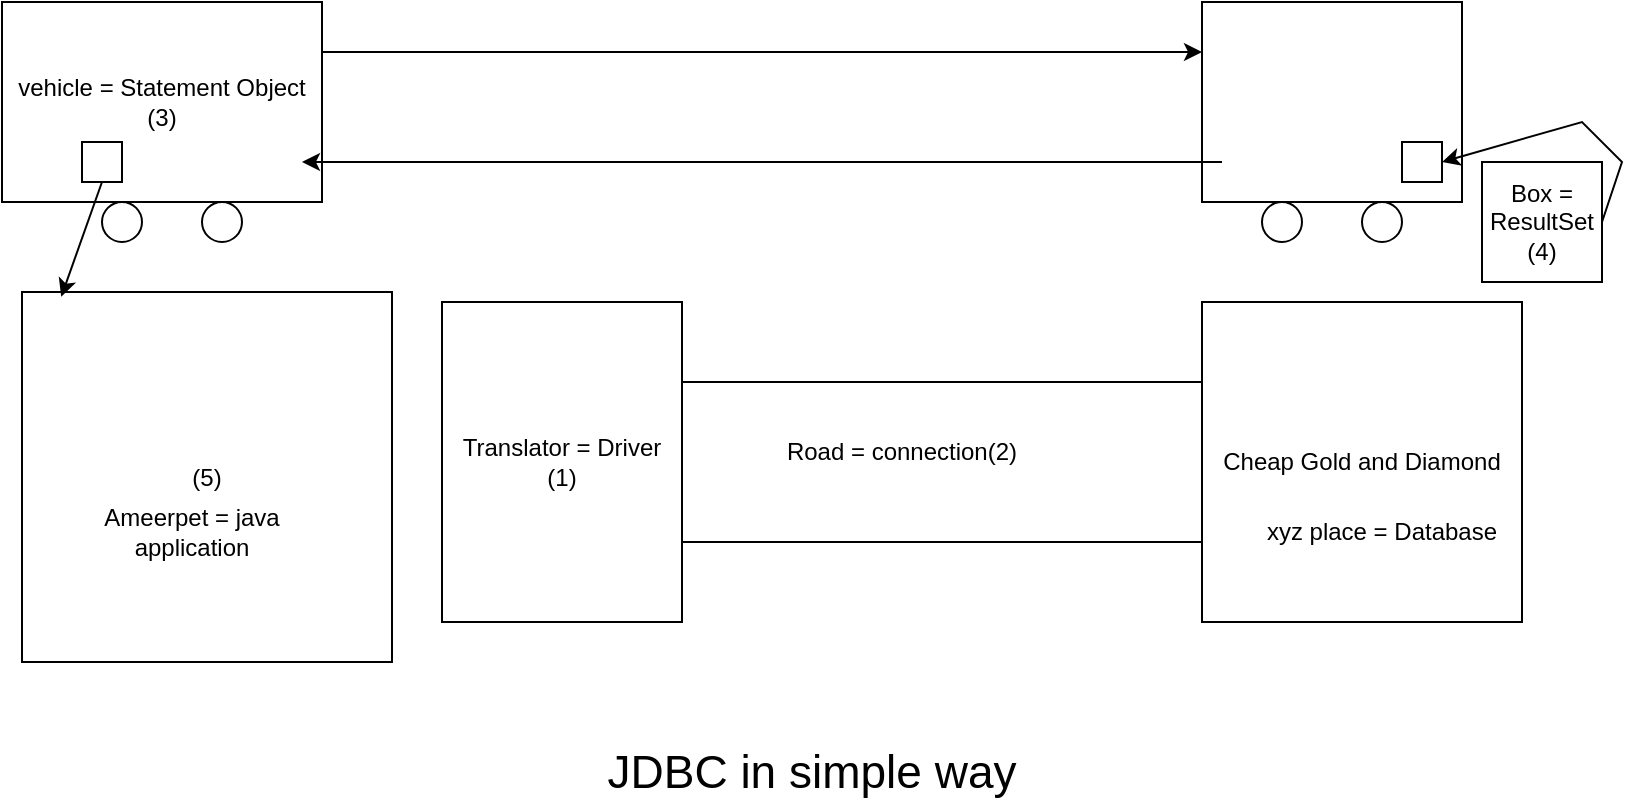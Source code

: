 <mxfile version="21.0.6" type="device"><diagram name="Page-1" id="juXKdpQ7fNtWOC6q4dpY"><mxGraphModel dx="1434" dy="884" grid="1" gridSize="10" guides="1" tooltips="1" connect="1" arrows="1" fold="1" page="1" pageScale="1" pageWidth="850" pageHeight="1100" math="0" shadow="0"><root><mxCell id="0"/><mxCell id="1" parent="0"/><mxCell id="eyjSj-7HR-nOMgyTtwOp-1" value="(5)" style="whiteSpace=wrap;html=1;aspect=fixed;" vertex="1" parent="1"><mxGeometry x="30" y="195" width="185" height="185" as="geometry"/></mxCell><mxCell id="eyjSj-7HR-nOMgyTtwOp-2" value="Cheap Gold and Diamond" style="whiteSpace=wrap;html=1;aspect=fixed;" vertex="1" parent="1"><mxGeometry x="620" y="200" width="160" height="160" as="geometry"/></mxCell><mxCell id="eyjSj-7HR-nOMgyTtwOp-4" value="Translator = Driver&lt;br&gt;(1)" style="rounded=0;whiteSpace=wrap;html=1;" vertex="1" parent="1"><mxGeometry x="240" y="200" width="120" height="160" as="geometry"/></mxCell><mxCell id="eyjSj-7HR-nOMgyTtwOp-5" value="" style="endArrow=none;html=1;rounded=0;entryX=0;entryY=0.25;entryDx=0;entryDy=0;exitX=1;exitY=0.25;exitDx=0;exitDy=0;" edge="1" parent="1" source="eyjSj-7HR-nOMgyTtwOp-4" target="eyjSj-7HR-nOMgyTtwOp-2"><mxGeometry width="50" height="50" relative="1" as="geometry"><mxPoint x="400" y="480" as="sourcePoint"/><mxPoint x="450" y="430" as="targetPoint"/></mxGeometry></mxCell><mxCell id="eyjSj-7HR-nOMgyTtwOp-6" value="" style="endArrow=none;html=1;rounded=0;entryX=0;entryY=0.25;entryDx=0;entryDy=0;exitX=1;exitY=0.25;exitDx=0;exitDy=0;" edge="1" parent="1"><mxGeometry width="50" height="50" relative="1" as="geometry"><mxPoint x="360" y="320" as="sourcePoint"/><mxPoint x="620" y="320" as="targetPoint"/></mxGeometry></mxCell><mxCell id="eyjSj-7HR-nOMgyTtwOp-10" value="Ameerpet = java application" style="text;strokeColor=none;align=center;fillColor=none;html=1;verticalAlign=middle;whiteSpace=wrap;rounded=0;" vertex="1" parent="1"><mxGeometry x="40" y="300" width="150" height="30" as="geometry"/></mxCell><mxCell id="eyjSj-7HR-nOMgyTtwOp-11" value="xyz place = Database" style="text;strokeColor=none;align=center;fillColor=none;html=1;verticalAlign=middle;whiteSpace=wrap;rounded=0;" vertex="1" parent="1"><mxGeometry x="640" y="300" width="140" height="30" as="geometry"/></mxCell><mxCell id="eyjSj-7HR-nOMgyTtwOp-12" value="Road = connection(2)" style="text;strokeColor=none;align=center;fillColor=none;html=1;verticalAlign=middle;whiteSpace=wrap;rounded=0;" vertex="1" parent="1"><mxGeometry x="400" y="260" width="140" height="30" as="geometry"/></mxCell><mxCell id="eyjSj-7HR-nOMgyTtwOp-13" value="vehicle = Statement Object (3)" style="rounded=0;whiteSpace=wrap;html=1;" vertex="1" parent="1"><mxGeometry x="20" y="50" width="160" height="100" as="geometry"/></mxCell><mxCell id="eyjSj-7HR-nOMgyTtwOp-14" value="" style="ellipse;whiteSpace=wrap;html=1;aspect=fixed;" vertex="1" parent="1"><mxGeometry x="70" y="150" width="20" height="20" as="geometry"/></mxCell><mxCell id="eyjSj-7HR-nOMgyTtwOp-15" value="" style="ellipse;whiteSpace=wrap;html=1;aspect=fixed;" vertex="1" parent="1"><mxGeometry x="120" y="150" width="20" height="20" as="geometry"/></mxCell><mxCell id="eyjSj-7HR-nOMgyTtwOp-16" value="" style="rounded=0;whiteSpace=wrap;html=1;" vertex="1" parent="1"><mxGeometry x="620" y="50" width="130" height="100" as="geometry"/></mxCell><mxCell id="eyjSj-7HR-nOMgyTtwOp-17" value="" style="ellipse;whiteSpace=wrap;html=1;aspect=fixed;" vertex="1" parent="1"><mxGeometry x="650" y="150" width="20" height="20" as="geometry"/></mxCell><mxCell id="eyjSj-7HR-nOMgyTtwOp-18" value="" style="ellipse;whiteSpace=wrap;html=1;aspect=fixed;" vertex="1" parent="1"><mxGeometry x="700" y="150" width="20" height="20" as="geometry"/></mxCell><mxCell id="eyjSj-7HR-nOMgyTtwOp-19" value="" style="endArrow=classic;html=1;rounded=0;entryX=0;entryY=0.25;entryDx=0;entryDy=0;exitX=1;exitY=0.25;exitDx=0;exitDy=0;" edge="1" parent="1" source="eyjSj-7HR-nOMgyTtwOp-13" target="eyjSj-7HR-nOMgyTtwOp-16"><mxGeometry width="50" height="50" relative="1" as="geometry"><mxPoint x="210" y="110" as="sourcePoint"/><mxPoint x="260" y="60" as="targetPoint"/></mxGeometry></mxCell><mxCell id="eyjSj-7HR-nOMgyTtwOp-20" value="" style="endArrow=classic;html=1;rounded=0;entryX=0;entryY=0.25;entryDx=0;entryDy=0;exitX=1;exitY=0.25;exitDx=0;exitDy=0;" edge="1" parent="1"><mxGeometry width="50" height="50" relative="1" as="geometry"><mxPoint x="630" y="130" as="sourcePoint"/><mxPoint x="170" y="130" as="targetPoint"/></mxGeometry></mxCell><mxCell id="eyjSj-7HR-nOMgyTtwOp-21" value="Box = ResultSet&lt;br&gt;(4)" style="whiteSpace=wrap;html=1;aspect=fixed;" vertex="1" parent="1"><mxGeometry x="760" y="130" width="60" height="60" as="geometry"/></mxCell><mxCell id="eyjSj-7HR-nOMgyTtwOp-23" value="" style="endArrow=classic;html=1;rounded=0;exitX=1;exitY=0.5;exitDx=0;exitDy=0;entryX=1;entryY=0.5;entryDx=0;entryDy=0;" edge="1" parent="1" source="eyjSj-7HR-nOMgyTtwOp-21" target="eyjSj-7HR-nOMgyTtwOp-24"><mxGeometry width="50" height="50" relative="1" as="geometry"><mxPoint x="780" y="110" as="sourcePoint"/><mxPoint x="750" y="120" as="targetPoint"/><Array as="points"><mxPoint x="830" y="130"/><mxPoint x="810" y="110"/></Array></mxGeometry></mxCell><mxCell id="eyjSj-7HR-nOMgyTtwOp-24" value="" style="whiteSpace=wrap;html=1;aspect=fixed;" vertex="1" parent="1"><mxGeometry x="720" y="120" width="20" height="20" as="geometry"/></mxCell><mxCell id="eyjSj-7HR-nOMgyTtwOp-25" value="" style="whiteSpace=wrap;html=1;aspect=fixed;" vertex="1" parent="1"><mxGeometry x="60" y="120" width="20" height="20" as="geometry"/></mxCell><mxCell id="eyjSj-7HR-nOMgyTtwOp-26" value="" style="endArrow=classic;html=1;rounded=0;exitX=0.5;exitY=1;exitDx=0;exitDy=0;entryX=0.106;entryY=0.013;entryDx=0;entryDy=0;entryPerimeter=0;" edge="1" parent="1" source="eyjSj-7HR-nOMgyTtwOp-25" target="eyjSj-7HR-nOMgyTtwOp-1"><mxGeometry width="50" height="50" relative="1" as="geometry"><mxPoint x="400" y="460" as="sourcePoint"/><mxPoint x="450" y="410" as="targetPoint"/></mxGeometry></mxCell><mxCell id="eyjSj-7HR-nOMgyTtwOp-27" value="JDBC in simple way" style="text;strokeColor=none;align=center;fillColor=none;html=1;verticalAlign=middle;whiteSpace=wrap;rounded=0;fontSize=23;" vertex="1" parent="1"><mxGeometry x="310" y="420" width="230" height="30" as="geometry"/></mxCell></root></mxGraphModel></diagram></mxfile>